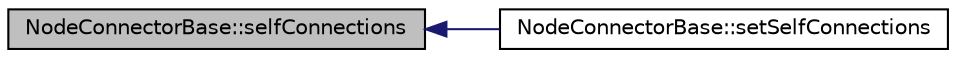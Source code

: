 digraph G
{
  edge [fontname="Helvetica",fontsize="10",labelfontname="Helvetica",labelfontsize="10"];
  node [fontname="Helvetica",fontsize="10",shape=record];
  rankdir="LR";
  Node1 [label="NodeConnectorBase::selfConnections",height=0.2,width=0.4,color="black", fillcolor="grey75", style="filled" fontcolor="black"];
  Node1 -> Node2 [dir="back",color="midnightblue",fontsize="10",style="solid",fontname="Helvetica"];
  Node2 [label="NodeConnectorBase::setSelfConnections",height=0.2,width=0.4,color="black", fillcolor="white", style="filled",URL="$class_node_connector_base.html#a589f360c0fc4cf1c68687d27235a1d90"];
}
